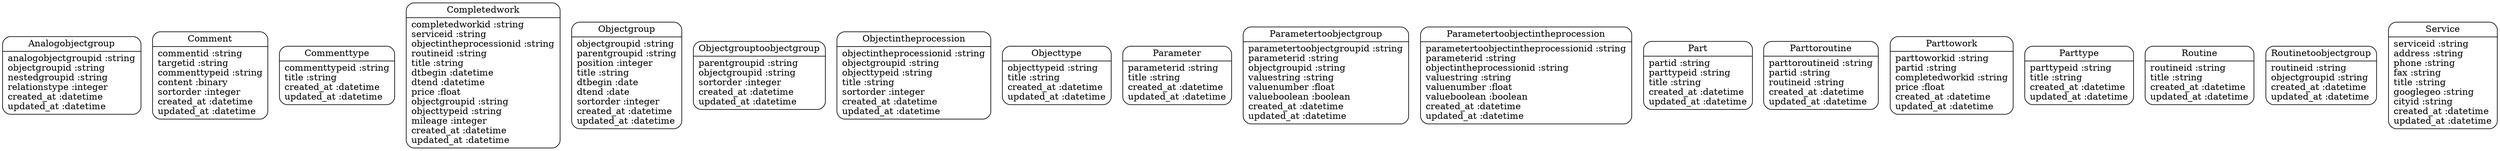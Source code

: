 digraph models_diagram {
	graph[overlap=false, splines=true]
	"Analogobjectgroup" [shape=Mrecord, label="{Analogobjectgroup|analogobjectgroupid :string\lobjectgroupid :string\lnestedgroupid :string\lrelationstype :integer\lcreated_at :datetime\lupdated_at :datetime\l}"]
	"Comment" [shape=Mrecord, label="{Comment|commentid :string\ltargetid :string\lcommenttypeid :string\lcontent :binary\lsortorder :integer\lcreated_at :datetime\lupdated_at :datetime\l}"]
	"Commenttype" [shape=Mrecord, label="{Commenttype|commenttypeid :string\ltitle :string\lcreated_at :datetime\lupdated_at :datetime\l}"]
	"Completedwork" [shape=Mrecord, label="{Completedwork|completedworkid :string\lserviceid :string\lobjectintheprocessionid :string\lroutineid :string\ltitle :string\ldtbegin :datetime\ldtend :datetime\lprice :float\lobjectgroupid :string\lobjecttypeid :string\lmileage :integer\lcreated_at :datetime\lupdated_at :datetime\l}"]
	"Objectgroup" [shape=Mrecord, label="{Objectgroup|objectgroupid :string\lparentgroupid :string\lposition :integer\ltitle :string\ldtbegin :date\ldtend :date\lsortorder :integer\lcreated_at :datetime\lupdated_at :datetime\l}"]
	"Objectgrouptoobjectgroup" [shape=Mrecord, label="{Objectgrouptoobjectgroup|parentgroupid :string\lobjectgroupid :string\lsortorder :integer\lcreated_at :datetime\lupdated_at :datetime\l}"]
	"Objectintheprocession" [shape=Mrecord, label="{Objectintheprocession|objectintheprocessionid :string\lobjectgroupid :string\lobjecttypeid :string\ltitle :string\lsortorder :integer\lcreated_at :datetime\lupdated_at :datetime\l}"]
	"Objecttype" [shape=Mrecord, label="{Objecttype|objecttypeid :string\ltitle :string\lcreated_at :datetime\lupdated_at :datetime\l}"]
	"Parameter" [shape=Mrecord, label="{Parameter|parameterid :string\ltitle :string\lcreated_at :datetime\lupdated_at :datetime\l}"]
	"Parametertoobjectgroup" [shape=Mrecord, label="{Parametertoobjectgroup|parametertoobjectgroupid :string\lparameterid :string\lobjectgroupid :string\lvaluestring :string\lvaluenumber :float\lvalueboolean :boolean\lcreated_at :datetime\lupdated_at :datetime\l}"]
	"Parametertoobjectintheprocession" [shape=Mrecord, label="{Parametertoobjectintheprocession|parametertoobjectintheprocessionid :string\lparameterid :string\lobjectintheprocessionid :string\lvaluestring :string\lvaluenumber :float\lvalueboolean :boolean\lcreated_at :datetime\lupdated_at :datetime\l}"]
	"Part" [shape=Mrecord, label="{Part|partid :string\lparttypeid :string\ltitle :string\lcreated_at :datetime\lupdated_at :datetime\l}"]
	"Parttoroutine" [shape=Mrecord, label="{Parttoroutine|parttoroutineid :string\lpartid :string\lroutineid :string\lcreated_at :datetime\lupdated_at :datetime\l}"]
	"Parttowork" [shape=Mrecord, label="{Parttowork|parttoworkid :string\lpartid :string\lcompletedworkid :string\lprice :float\lcreated_at :datetime\lupdated_at :datetime\l}"]
	"Parttype" [shape=Mrecord, label="{Parttype|parttypeid :string\ltitle :string\lcreated_at :datetime\lupdated_at :datetime\l}"]
	"Routine" [shape=Mrecord, label="{Routine|routineid :string\ltitle :string\lcreated_at :datetime\lupdated_at :datetime\l}"]
	"Routinetoobjectgroup" [shape=Mrecord, label="{Routinetoobjectgroup|routineid :string\lobjectgroupid :string\lcreated_at :datetime\lupdated_at :datetime\l}"]
	"Service" [shape=Mrecord, label="{Service|serviceid :string\laddress :string\lphone :string\lfax :string\ltitle :string\lgooglegeo :string\lcityid :string\lcreated_at :datetime\lupdated_at :datetime\l}"]
}
